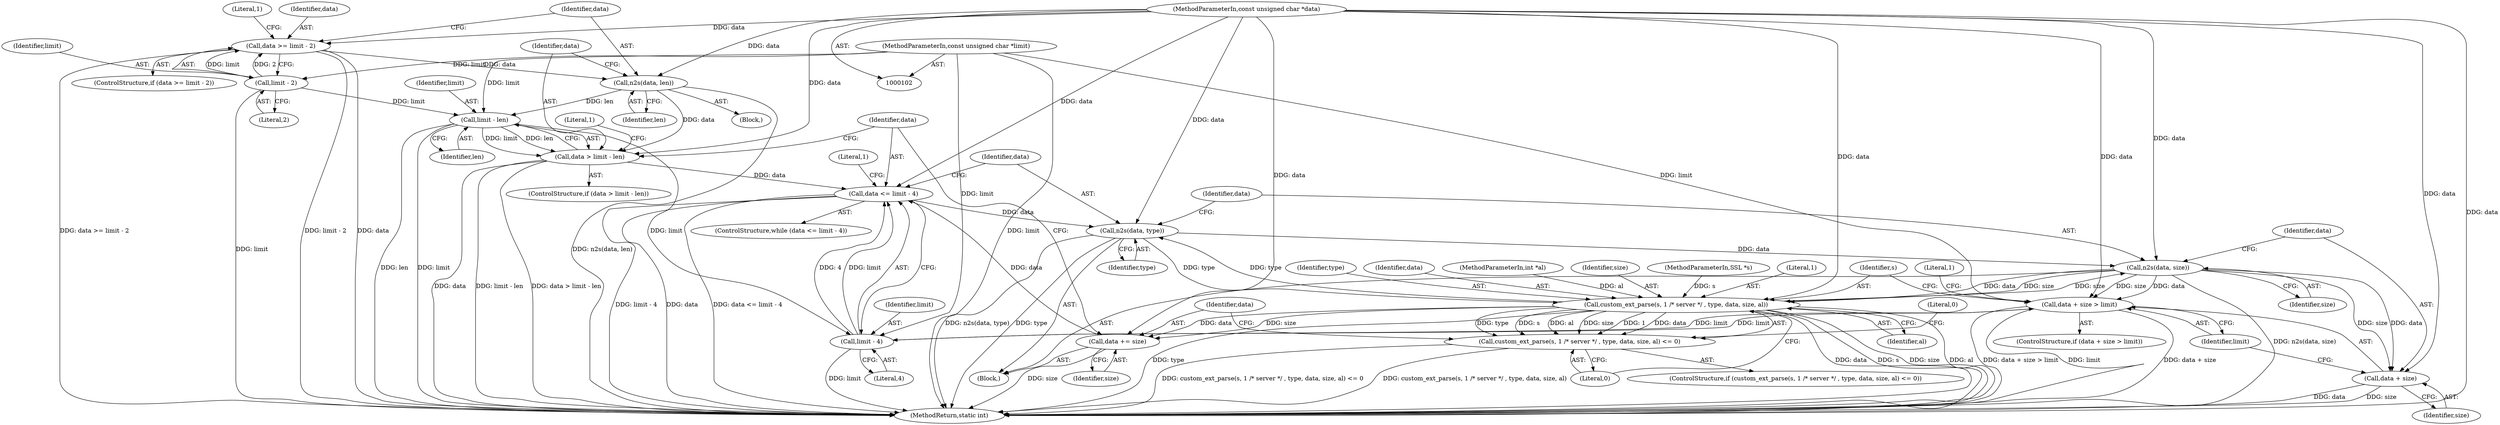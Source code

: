 digraph "1_openssl_a004e72b95835136d3f1ea90517f706c24c03da7_2@pointer" {
"1000128" [label="(Call,data >= limit - 2)"];
"1000104" [label="(MethodParameterIn,const unsigned char *data)"];
"1000130" [label="(Call,limit - 2)"];
"1000105" [label="(MethodParameterIn,const unsigned char *limit)"];
"1000135" [label="(Call,n2s(data, len))"];
"1000139" [label="(Call,data > limit - len)"];
"1000147" [label="(Call,data <= limit - 4)"];
"1000153" [label="(Call,n2s(data, type))"];
"1000156" [label="(Call,n2s(data, size))"];
"1000160" [label="(Call,data + size > limit)"];
"1000149" [label="(Call,limit - 4)"];
"1000161" [label="(Call,data + size)"];
"1000169" [label="(Call,custom_ext_parse(s, 1 /* server */ , type, data, size, al))"];
"1000168" [label="(Call,custom_ext_parse(s, 1 /* server */ , type, data, size, al) <= 0)"];
"1000179" [label="(Call,data += size)"];
"1000141" [label="(Call,limit - len)"];
"1000161" [label="(Call,data + size)"];
"1000164" [label="(Identifier,limit)"];
"1000138" [label="(ControlStructure,if (data > limit - len))"];
"1000170" [label="(Identifier,s)"];
"1000160" [label="(Call,data + size > limit)"];
"1000159" [label="(ControlStructure,if (data + size > limit))"];
"1000104" [label="(MethodParameterIn,const unsigned char *data)"];
"1000149" [label="(Call,limit - 4)"];
"1000183" [label="(Literal,1)"];
"1000153" [label="(Call,n2s(data, type))"];
"1000155" [label="(Identifier,type)"];
"1000141" [label="(Call,limit - len)"];
"1000137" [label="(Identifier,len)"];
"1000180" [label="(Identifier,data)"];
"1000163" [label="(Identifier,size)"];
"1000173" [label="(Identifier,data)"];
"1000156" [label="(Call,n2s(data, size))"];
"1000157" [label="(Identifier,data)"];
"1000176" [label="(Literal,0)"];
"1000146" [label="(ControlStructure,while (data <= limit - 4))"];
"1000127" [label="(ControlStructure,if (data >= limit - 2))"];
"1000136" [label="(Identifier,data)"];
"1000179" [label="(Call,data += size)"];
"1000150" [label="(Identifier,limit)"];
"1000145" [label="(Literal,1)"];
"1000158" [label="(Identifier,size)"];
"1000152" [label="(Block,)"];
"1000154" [label="(Identifier,data)"];
"1000106" [label="(MethodParameterIn,int *al)"];
"1000181" [label="(Identifier,size)"];
"1000151" [label="(Literal,4)"];
"1000129" [label="(Identifier,data)"];
"1000167" [label="(ControlStructure,if (custom_ext_parse(s, 1 /* server */ , type, data, size, al) <= 0))"];
"1000174" [label="(Identifier,size)"];
"1000103" [label="(MethodParameterIn,SSL *s)"];
"1000148" [label="(Identifier,data)"];
"1000162" [label="(Identifier,data)"];
"1000184" [label="(MethodReturn,static int)"];
"1000147" [label="(Call,data <= limit - 4)"];
"1000178" [label="(Literal,0)"];
"1000142" [label="(Identifier,limit)"];
"1000107" [label="(Block,)"];
"1000130" [label="(Call,limit - 2)"];
"1000169" [label="(Call,custom_ext_parse(s, 1 /* server */ , type, data, size, al))"];
"1000140" [label="(Identifier,data)"];
"1000134" [label="(Literal,1)"];
"1000132" [label="(Literal,2)"];
"1000143" [label="(Identifier,len)"];
"1000135" [label="(Call,n2s(data, len))"];
"1000139" [label="(Call,data > limit - len)"];
"1000128" [label="(Call,data >= limit - 2)"];
"1000171" [label="(Literal,1)"];
"1000168" [label="(Call,custom_ext_parse(s, 1 /* server */ , type, data, size, al) <= 0)"];
"1000175" [label="(Identifier,al)"];
"1000166" [label="(Literal,1)"];
"1000172" [label="(Identifier,type)"];
"1000105" [label="(MethodParameterIn,const unsigned char *limit)"];
"1000131" [label="(Identifier,limit)"];
"1000128" -> "1000127"  [label="AST: "];
"1000128" -> "1000130"  [label="CFG: "];
"1000129" -> "1000128"  [label="AST: "];
"1000130" -> "1000128"  [label="AST: "];
"1000134" -> "1000128"  [label="CFG: "];
"1000136" -> "1000128"  [label="CFG: "];
"1000128" -> "1000184"  [label="DDG: limit - 2"];
"1000128" -> "1000184"  [label="DDG: data"];
"1000128" -> "1000184"  [label="DDG: data >= limit - 2"];
"1000104" -> "1000128"  [label="DDG: data"];
"1000130" -> "1000128"  [label="DDG: limit"];
"1000130" -> "1000128"  [label="DDG: 2"];
"1000128" -> "1000135"  [label="DDG: data"];
"1000104" -> "1000102"  [label="AST: "];
"1000104" -> "1000184"  [label="DDG: data"];
"1000104" -> "1000135"  [label="DDG: data"];
"1000104" -> "1000139"  [label="DDG: data"];
"1000104" -> "1000147"  [label="DDG: data"];
"1000104" -> "1000153"  [label="DDG: data"];
"1000104" -> "1000156"  [label="DDG: data"];
"1000104" -> "1000160"  [label="DDG: data"];
"1000104" -> "1000161"  [label="DDG: data"];
"1000104" -> "1000169"  [label="DDG: data"];
"1000104" -> "1000179"  [label="DDG: data"];
"1000130" -> "1000132"  [label="CFG: "];
"1000131" -> "1000130"  [label="AST: "];
"1000132" -> "1000130"  [label="AST: "];
"1000130" -> "1000184"  [label="DDG: limit"];
"1000105" -> "1000130"  [label="DDG: limit"];
"1000130" -> "1000141"  [label="DDG: limit"];
"1000105" -> "1000102"  [label="AST: "];
"1000105" -> "1000184"  [label="DDG: limit"];
"1000105" -> "1000141"  [label="DDG: limit"];
"1000105" -> "1000149"  [label="DDG: limit"];
"1000105" -> "1000160"  [label="DDG: limit"];
"1000135" -> "1000107"  [label="AST: "];
"1000135" -> "1000137"  [label="CFG: "];
"1000136" -> "1000135"  [label="AST: "];
"1000137" -> "1000135"  [label="AST: "];
"1000140" -> "1000135"  [label="CFG: "];
"1000135" -> "1000184"  [label="DDG: n2s(data, len)"];
"1000135" -> "1000139"  [label="DDG: data"];
"1000135" -> "1000141"  [label="DDG: len"];
"1000139" -> "1000138"  [label="AST: "];
"1000139" -> "1000141"  [label="CFG: "];
"1000140" -> "1000139"  [label="AST: "];
"1000141" -> "1000139"  [label="AST: "];
"1000145" -> "1000139"  [label="CFG: "];
"1000148" -> "1000139"  [label="CFG: "];
"1000139" -> "1000184"  [label="DDG: data"];
"1000139" -> "1000184"  [label="DDG: limit - len"];
"1000139" -> "1000184"  [label="DDG: data > limit - len"];
"1000141" -> "1000139"  [label="DDG: limit"];
"1000141" -> "1000139"  [label="DDG: len"];
"1000139" -> "1000147"  [label="DDG: data"];
"1000147" -> "1000146"  [label="AST: "];
"1000147" -> "1000149"  [label="CFG: "];
"1000148" -> "1000147"  [label="AST: "];
"1000149" -> "1000147"  [label="AST: "];
"1000154" -> "1000147"  [label="CFG: "];
"1000183" -> "1000147"  [label="CFG: "];
"1000147" -> "1000184"  [label="DDG: limit - 4"];
"1000147" -> "1000184"  [label="DDG: data"];
"1000147" -> "1000184"  [label="DDG: data <= limit - 4"];
"1000179" -> "1000147"  [label="DDG: data"];
"1000149" -> "1000147"  [label="DDG: limit"];
"1000149" -> "1000147"  [label="DDG: 4"];
"1000147" -> "1000153"  [label="DDG: data"];
"1000153" -> "1000152"  [label="AST: "];
"1000153" -> "1000155"  [label="CFG: "];
"1000154" -> "1000153"  [label="AST: "];
"1000155" -> "1000153"  [label="AST: "];
"1000157" -> "1000153"  [label="CFG: "];
"1000153" -> "1000184"  [label="DDG: n2s(data, type)"];
"1000153" -> "1000184"  [label="DDG: type"];
"1000169" -> "1000153"  [label="DDG: type"];
"1000153" -> "1000156"  [label="DDG: data"];
"1000153" -> "1000169"  [label="DDG: type"];
"1000156" -> "1000152"  [label="AST: "];
"1000156" -> "1000158"  [label="CFG: "];
"1000157" -> "1000156"  [label="AST: "];
"1000158" -> "1000156"  [label="AST: "];
"1000162" -> "1000156"  [label="CFG: "];
"1000156" -> "1000184"  [label="DDG: n2s(data, size)"];
"1000169" -> "1000156"  [label="DDG: size"];
"1000156" -> "1000160"  [label="DDG: data"];
"1000156" -> "1000160"  [label="DDG: size"];
"1000156" -> "1000161"  [label="DDG: data"];
"1000156" -> "1000161"  [label="DDG: size"];
"1000156" -> "1000169"  [label="DDG: data"];
"1000156" -> "1000169"  [label="DDG: size"];
"1000160" -> "1000159"  [label="AST: "];
"1000160" -> "1000164"  [label="CFG: "];
"1000161" -> "1000160"  [label="AST: "];
"1000164" -> "1000160"  [label="AST: "];
"1000166" -> "1000160"  [label="CFG: "];
"1000170" -> "1000160"  [label="CFG: "];
"1000160" -> "1000184"  [label="DDG: data + size > limit"];
"1000160" -> "1000184"  [label="DDG: limit"];
"1000160" -> "1000184"  [label="DDG: data + size"];
"1000160" -> "1000149"  [label="DDG: limit"];
"1000149" -> "1000160"  [label="DDG: limit"];
"1000149" -> "1000151"  [label="CFG: "];
"1000150" -> "1000149"  [label="AST: "];
"1000151" -> "1000149"  [label="AST: "];
"1000149" -> "1000184"  [label="DDG: limit"];
"1000141" -> "1000149"  [label="DDG: limit"];
"1000161" -> "1000163"  [label="CFG: "];
"1000162" -> "1000161"  [label="AST: "];
"1000163" -> "1000161"  [label="AST: "];
"1000164" -> "1000161"  [label="CFG: "];
"1000161" -> "1000184"  [label="DDG: size"];
"1000161" -> "1000184"  [label="DDG: data"];
"1000169" -> "1000168"  [label="AST: "];
"1000169" -> "1000175"  [label="CFG: "];
"1000170" -> "1000169"  [label="AST: "];
"1000171" -> "1000169"  [label="AST: "];
"1000172" -> "1000169"  [label="AST: "];
"1000173" -> "1000169"  [label="AST: "];
"1000174" -> "1000169"  [label="AST: "];
"1000175" -> "1000169"  [label="AST: "];
"1000176" -> "1000169"  [label="CFG: "];
"1000169" -> "1000184"  [label="DDG: type"];
"1000169" -> "1000184"  [label="DDG: data"];
"1000169" -> "1000184"  [label="DDG: s"];
"1000169" -> "1000184"  [label="DDG: size"];
"1000169" -> "1000184"  [label="DDG: al"];
"1000169" -> "1000168"  [label="DDG: type"];
"1000169" -> "1000168"  [label="DDG: s"];
"1000169" -> "1000168"  [label="DDG: al"];
"1000169" -> "1000168"  [label="DDG: size"];
"1000169" -> "1000168"  [label="DDG: 1"];
"1000169" -> "1000168"  [label="DDG: data"];
"1000103" -> "1000169"  [label="DDG: s"];
"1000106" -> "1000169"  [label="DDG: al"];
"1000169" -> "1000179"  [label="DDG: size"];
"1000169" -> "1000179"  [label="DDG: data"];
"1000168" -> "1000167"  [label="AST: "];
"1000168" -> "1000176"  [label="CFG: "];
"1000176" -> "1000168"  [label="AST: "];
"1000178" -> "1000168"  [label="CFG: "];
"1000180" -> "1000168"  [label="CFG: "];
"1000168" -> "1000184"  [label="DDG: custom_ext_parse(s, 1 /* server */ , type, data, size, al)"];
"1000168" -> "1000184"  [label="DDG: custom_ext_parse(s, 1 /* server */ , type, data, size, al) <= 0"];
"1000179" -> "1000152"  [label="AST: "];
"1000179" -> "1000181"  [label="CFG: "];
"1000180" -> "1000179"  [label="AST: "];
"1000181" -> "1000179"  [label="AST: "];
"1000148" -> "1000179"  [label="CFG: "];
"1000179" -> "1000184"  [label="DDG: size"];
"1000141" -> "1000143"  [label="CFG: "];
"1000142" -> "1000141"  [label="AST: "];
"1000143" -> "1000141"  [label="AST: "];
"1000141" -> "1000184"  [label="DDG: len"];
"1000141" -> "1000184"  [label="DDG: limit"];
}
